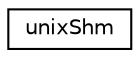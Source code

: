 digraph "Graphical Class Hierarchy"
{
 // LATEX_PDF_SIZE
  edge [fontname="Helvetica",fontsize="10",labelfontname="Helvetica",labelfontsize="10"];
  node [fontname="Helvetica",fontsize="10",shape=record];
  rankdir="LR";
  Node0 [label="unixShm",height=0.2,width=0.4,color="black", fillcolor="white", style="filled",URL="$db/d1b/sqlite3_8c.html#d1/d8f/structunixShm",tooltip=" "];
}
